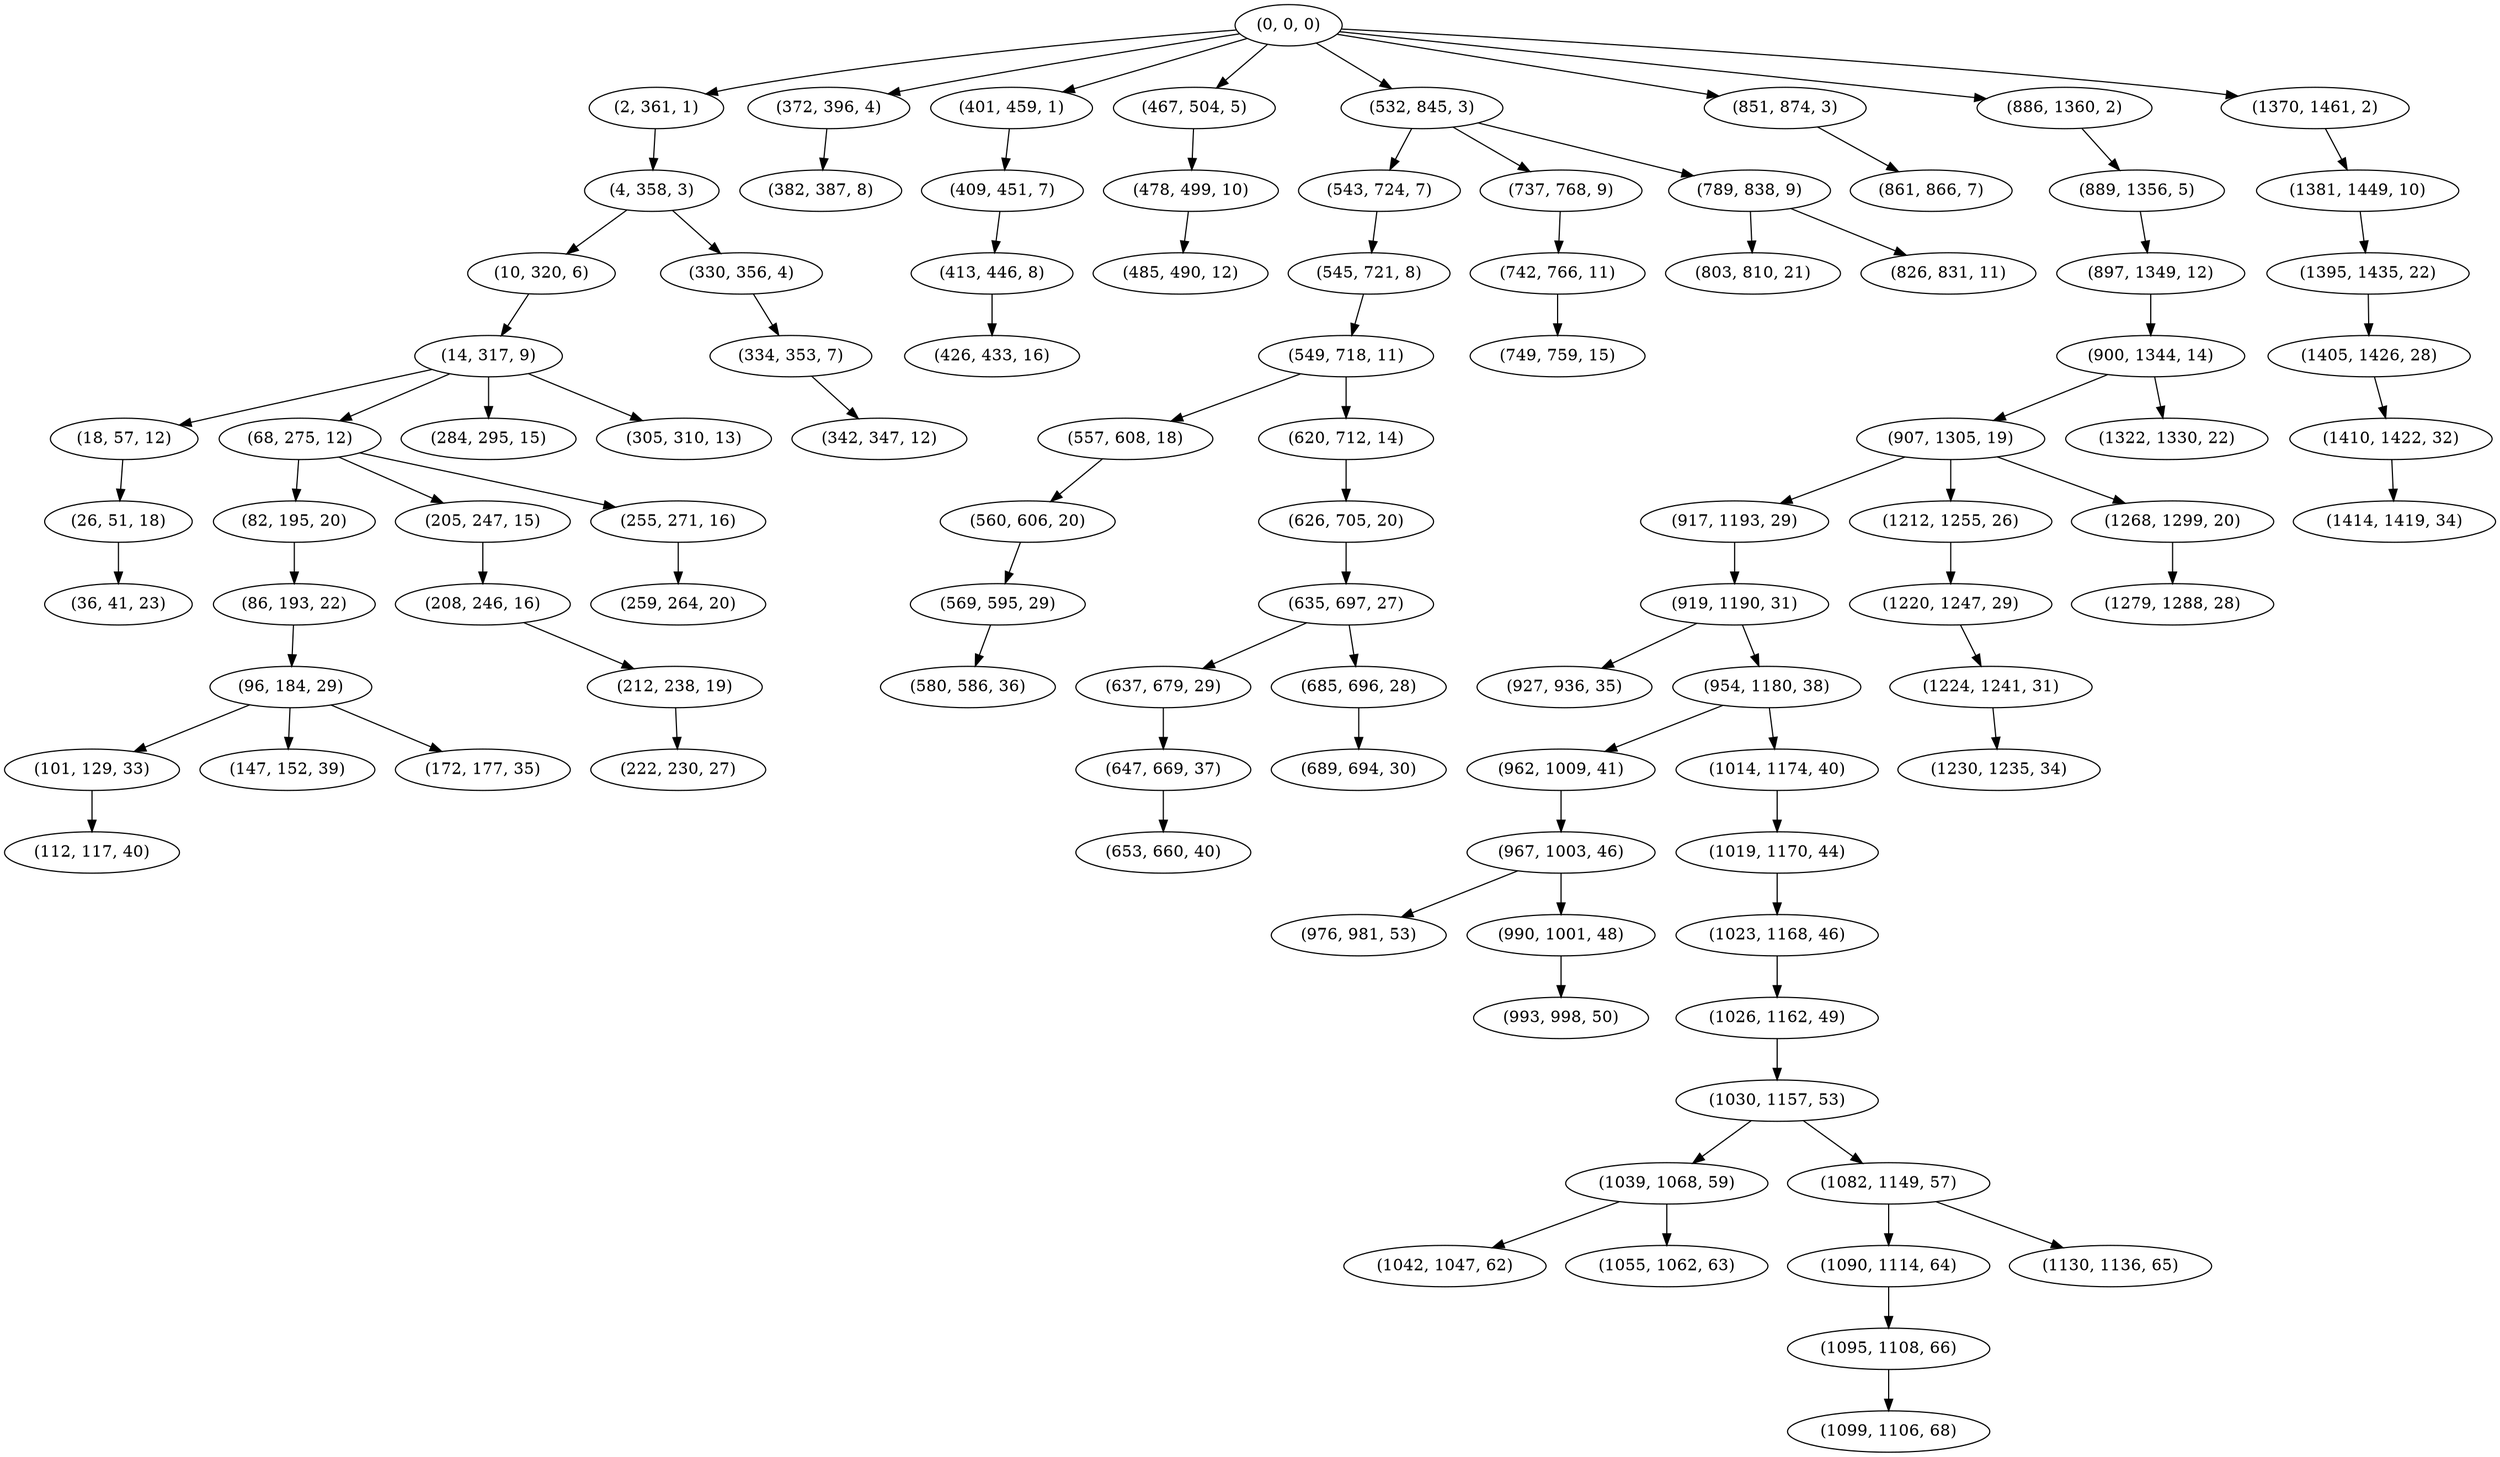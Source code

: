 digraph tree {
    "(0, 0, 0)";
    "(2, 361, 1)";
    "(4, 358, 3)";
    "(10, 320, 6)";
    "(14, 317, 9)";
    "(18, 57, 12)";
    "(26, 51, 18)";
    "(36, 41, 23)";
    "(68, 275, 12)";
    "(82, 195, 20)";
    "(86, 193, 22)";
    "(96, 184, 29)";
    "(101, 129, 33)";
    "(112, 117, 40)";
    "(147, 152, 39)";
    "(172, 177, 35)";
    "(205, 247, 15)";
    "(208, 246, 16)";
    "(212, 238, 19)";
    "(222, 230, 27)";
    "(255, 271, 16)";
    "(259, 264, 20)";
    "(284, 295, 15)";
    "(305, 310, 13)";
    "(330, 356, 4)";
    "(334, 353, 7)";
    "(342, 347, 12)";
    "(372, 396, 4)";
    "(382, 387, 8)";
    "(401, 459, 1)";
    "(409, 451, 7)";
    "(413, 446, 8)";
    "(426, 433, 16)";
    "(467, 504, 5)";
    "(478, 499, 10)";
    "(485, 490, 12)";
    "(532, 845, 3)";
    "(543, 724, 7)";
    "(545, 721, 8)";
    "(549, 718, 11)";
    "(557, 608, 18)";
    "(560, 606, 20)";
    "(569, 595, 29)";
    "(580, 586, 36)";
    "(620, 712, 14)";
    "(626, 705, 20)";
    "(635, 697, 27)";
    "(637, 679, 29)";
    "(647, 669, 37)";
    "(653, 660, 40)";
    "(685, 696, 28)";
    "(689, 694, 30)";
    "(737, 768, 9)";
    "(742, 766, 11)";
    "(749, 759, 15)";
    "(789, 838, 9)";
    "(803, 810, 21)";
    "(826, 831, 11)";
    "(851, 874, 3)";
    "(861, 866, 7)";
    "(886, 1360, 2)";
    "(889, 1356, 5)";
    "(897, 1349, 12)";
    "(900, 1344, 14)";
    "(907, 1305, 19)";
    "(917, 1193, 29)";
    "(919, 1190, 31)";
    "(927, 936, 35)";
    "(954, 1180, 38)";
    "(962, 1009, 41)";
    "(967, 1003, 46)";
    "(976, 981, 53)";
    "(990, 1001, 48)";
    "(993, 998, 50)";
    "(1014, 1174, 40)";
    "(1019, 1170, 44)";
    "(1023, 1168, 46)";
    "(1026, 1162, 49)";
    "(1030, 1157, 53)";
    "(1039, 1068, 59)";
    "(1042, 1047, 62)";
    "(1055, 1062, 63)";
    "(1082, 1149, 57)";
    "(1090, 1114, 64)";
    "(1095, 1108, 66)";
    "(1099, 1106, 68)";
    "(1130, 1136, 65)";
    "(1212, 1255, 26)";
    "(1220, 1247, 29)";
    "(1224, 1241, 31)";
    "(1230, 1235, 34)";
    "(1268, 1299, 20)";
    "(1279, 1288, 28)";
    "(1322, 1330, 22)";
    "(1370, 1461, 2)";
    "(1381, 1449, 10)";
    "(1395, 1435, 22)";
    "(1405, 1426, 28)";
    "(1410, 1422, 32)";
    "(1414, 1419, 34)";
    "(0, 0, 0)" -> "(2, 361, 1)";
    "(0, 0, 0)" -> "(372, 396, 4)";
    "(0, 0, 0)" -> "(401, 459, 1)";
    "(0, 0, 0)" -> "(467, 504, 5)";
    "(0, 0, 0)" -> "(532, 845, 3)";
    "(0, 0, 0)" -> "(851, 874, 3)";
    "(0, 0, 0)" -> "(886, 1360, 2)";
    "(0, 0, 0)" -> "(1370, 1461, 2)";
    "(2, 361, 1)" -> "(4, 358, 3)";
    "(4, 358, 3)" -> "(10, 320, 6)";
    "(4, 358, 3)" -> "(330, 356, 4)";
    "(10, 320, 6)" -> "(14, 317, 9)";
    "(14, 317, 9)" -> "(18, 57, 12)";
    "(14, 317, 9)" -> "(68, 275, 12)";
    "(14, 317, 9)" -> "(284, 295, 15)";
    "(14, 317, 9)" -> "(305, 310, 13)";
    "(18, 57, 12)" -> "(26, 51, 18)";
    "(26, 51, 18)" -> "(36, 41, 23)";
    "(68, 275, 12)" -> "(82, 195, 20)";
    "(68, 275, 12)" -> "(205, 247, 15)";
    "(68, 275, 12)" -> "(255, 271, 16)";
    "(82, 195, 20)" -> "(86, 193, 22)";
    "(86, 193, 22)" -> "(96, 184, 29)";
    "(96, 184, 29)" -> "(101, 129, 33)";
    "(96, 184, 29)" -> "(147, 152, 39)";
    "(96, 184, 29)" -> "(172, 177, 35)";
    "(101, 129, 33)" -> "(112, 117, 40)";
    "(205, 247, 15)" -> "(208, 246, 16)";
    "(208, 246, 16)" -> "(212, 238, 19)";
    "(212, 238, 19)" -> "(222, 230, 27)";
    "(255, 271, 16)" -> "(259, 264, 20)";
    "(330, 356, 4)" -> "(334, 353, 7)";
    "(334, 353, 7)" -> "(342, 347, 12)";
    "(372, 396, 4)" -> "(382, 387, 8)";
    "(401, 459, 1)" -> "(409, 451, 7)";
    "(409, 451, 7)" -> "(413, 446, 8)";
    "(413, 446, 8)" -> "(426, 433, 16)";
    "(467, 504, 5)" -> "(478, 499, 10)";
    "(478, 499, 10)" -> "(485, 490, 12)";
    "(532, 845, 3)" -> "(543, 724, 7)";
    "(532, 845, 3)" -> "(737, 768, 9)";
    "(532, 845, 3)" -> "(789, 838, 9)";
    "(543, 724, 7)" -> "(545, 721, 8)";
    "(545, 721, 8)" -> "(549, 718, 11)";
    "(549, 718, 11)" -> "(557, 608, 18)";
    "(549, 718, 11)" -> "(620, 712, 14)";
    "(557, 608, 18)" -> "(560, 606, 20)";
    "(560, 606, 20)" -> "(569, 595, 29)";
    "(569, 595, 29)" -> "(580, 586, 36)";
    "(620, 712, 14)" -> "(626, 705, 20)";
    "(626, 705, 20)" -> "(635, 697, 27)";
    "(635, 697, 27)" -> "(637, 679, 29)";
    "(635, 697, 27)" -> "(685, 696, 28)";
    "(637, 679, 29)" -> "(647, 669, 37)";
    "(647, 669, 37)" -> "(653, 660, 40)";
    "(685, 696, 28)" -> "(689, 694, 30)";
    "(737, 768, 9)" -> "(742, 766, 11)";
    "(742, 766, 11)" -> "(749, 759, 15)";
    "(789, 838, 9)" -> "(803, 810, 21)";
    "(789, 838, 9)" -> "(826, 831, 11)";
    "(851, 874, 3)" -> "(861, 866, 7)";
    "(886, 1360, 2)" -> "(889, 1356, 5)";
    "(889, 1356, 5)" -> "(897, 1349, 12)";
    "(897, 1349, 12)" -> "(900, 1344, 14)";
    "(900, 1344, 14)" -> "(907, 1305, 19)";
    "(900, 1344, 14)" -> "(1322, 1330, 22)";
    "(907, 1305, 19)" -> "(917, 1193, 29)";
    "(907, 1305, 19)" -> "(1212, 1255, 26)";
    "(907, 1305, 19)" -> "(1268, 1299, 20)";
    "(917, 1193, 29)" -> "(919, 1190, 31)";
    "(919, 1190, 31)" -> "(927, 936, 35)";
    "(919, 1190, 31)" -> "(954, 1180, 38)";
    "(954, 1180, 38)" -> "(962, 1009, 41)";
    "(954, 1180, 38)" -> "(1014, 1174, 40)";
    "(962, 1009, 41)" -> "(967, 1003, 46)";
    "(967, 1003, 46)" -> "(976, 981, 53)";
    "(967, 1003, 46)" -> "(990, 1001, 48)";
    "(990, 1001, 48)" -> "(993, 998, 50)";
    "(1014, 1174, 40)" -> "(1019, 1170, 44)";
    "(1019, 1170, 44)" -> "(1023, 1168, 46)";
    "(1023, 1168, 46)" -> "(1026, 1162, 49)";
    "(1026, 1162, 49)" -> "(1030, 1157, 53)";
    "(1030, 1157, 53)" -> "(1039, 1068, 59)";
    "(1030, 1157, 53)" -> "(1082, 1149, 57)";
    "(1039, 1068, 59)" -> "(1042, 1047, 62)";
    "(1039, 1068, 59)" -> "(1055, 1062, 63)";
    "(1082, 1149, 57)" -> "(1090, 1114, 64)";
    "(1082, 1149, 57)" -> "(1130, 1136, 65)";
    "(1090, 1114, 64)" -> "(1095, 1108, 66)";
    "(1095, 1108, 66)" -> "(1099, 1106, 68)";
    "(1212, 1255, 26)" -> "(1220, 1247, 29)";
    "(1220, 1247, 29)" -> "(1224, 1241, 31)";
    "(1224, 1241, 31)" -> "(1230, 1235, 34)";
    "(1268, 1299, 20)" -> "(1279, 1288, 28)";
    "(1370, 1461, 2)" -> "(1381, 1449, 10)";
    "(1381, 1449, 10)" -> "(1395, 1435, 22)";
    "(1395, 1435, 22)" -> "(1405, 1426, 28)";
    "(1405, 1426, 28)" -> "(1410, 1422, 32)";
    "(1410, 1422, 32)" -> "(1414, 1419, 34)";
}
